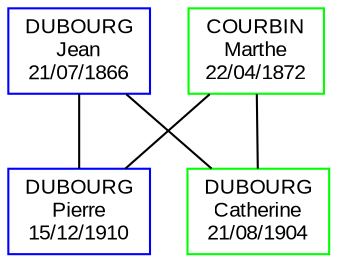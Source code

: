 digraph {
	rankdir = " BT " ;
	node [ shape = box , color = blue , fontname = " Arial " , fontsize =10];
	122 [label="DUBOURG\nPierre\n15/12/1910"]
	18 [label="DUBOURG\nJean\n21/07/1866"]

	node [ color = green ];
	9 [label="DUBOURG\nCatherine\n21/08/1904"]
	19 [label="COURBIN\nMarthe\n22/04/1872"]

	edge [ dir = none ];
	19 -> 122;
	18 -> 122;
	19 -> 9;
	18 -> 9;
}